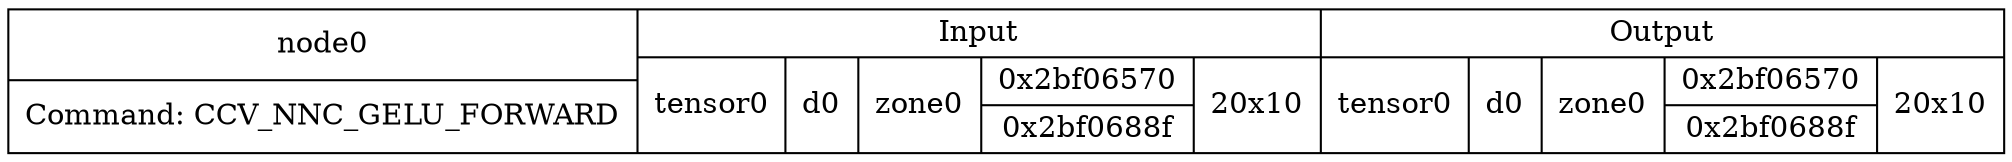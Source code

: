 digraph G {
compound=true;
node0 [shape=record,label="{node0|Command: CCV_NNC_GELU_FORWARD}|{Input|{tensor0|d0|zone0|{0x2bf06570|0x2bf0688f}|20x10}}|{Output|{tensor0|d0|zone0|{0x2bf06570|0x2bf0688f}|20x10}}"];
}
